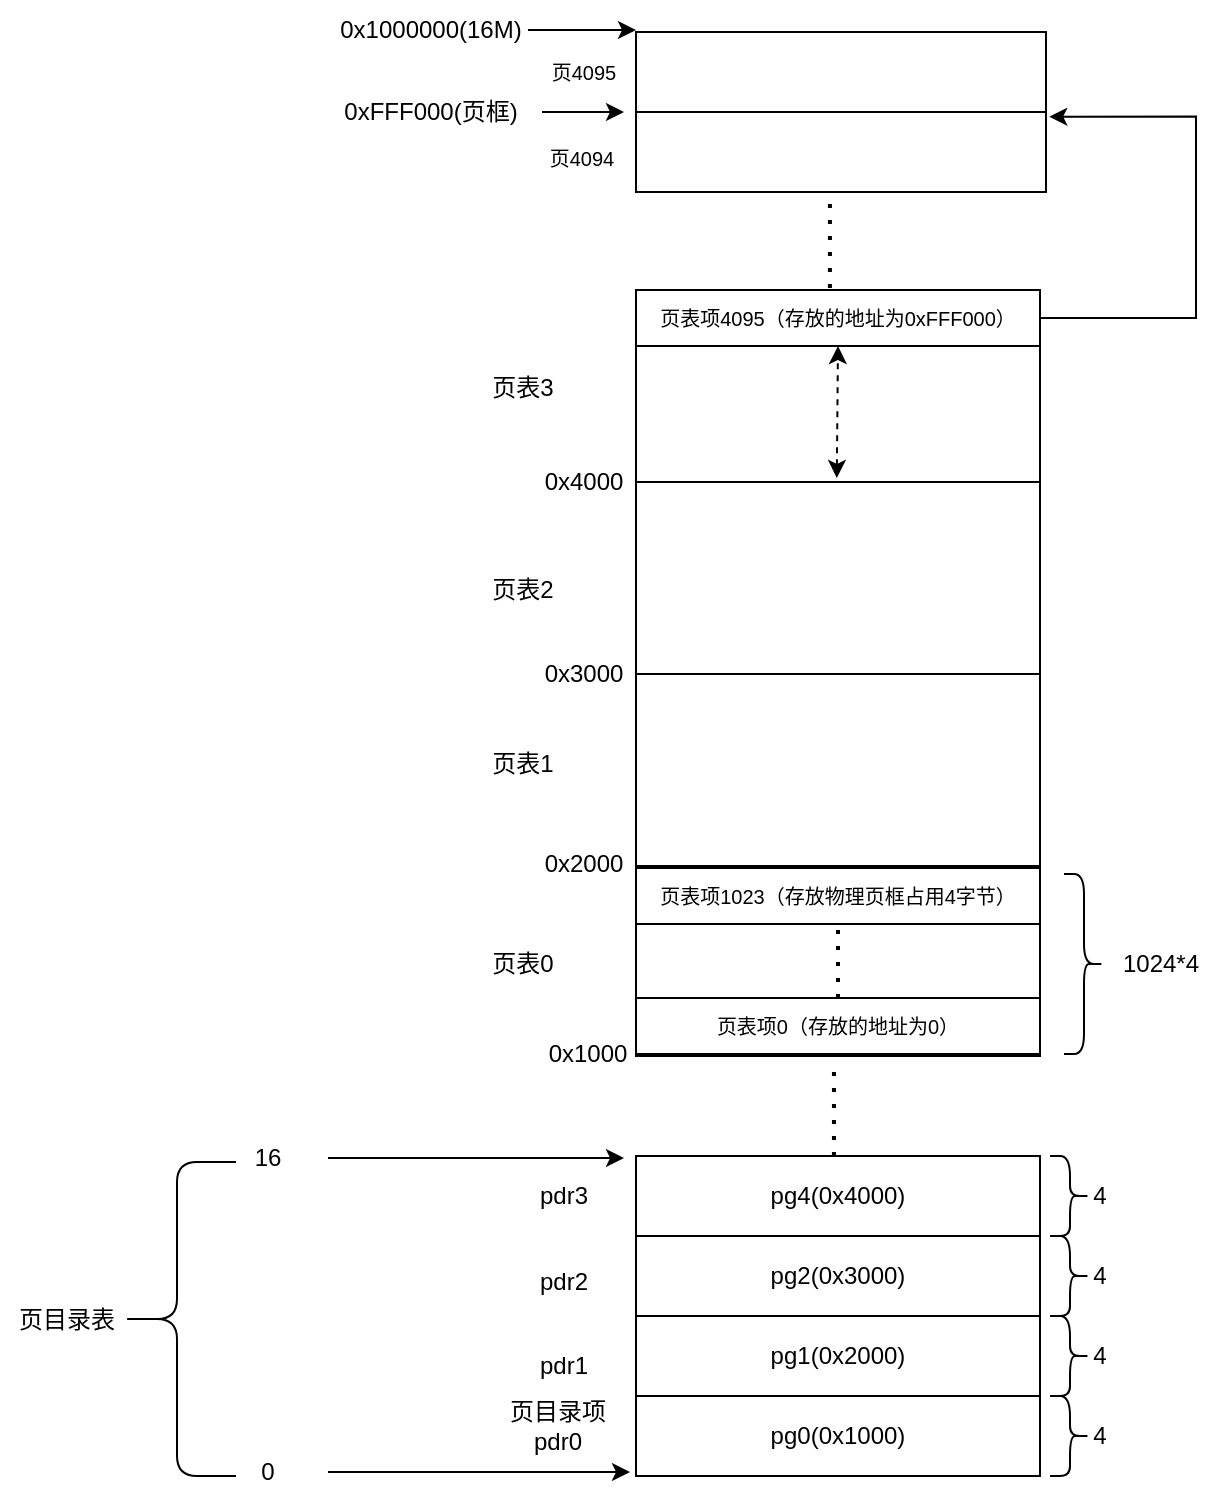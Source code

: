<mxfile version="20.2.4" type="github">
  <diagram id="Sn3NqzvYnHhoxN-BO4FH" name="第 1 页">
    <mxGraphModel dx="754" dy="1623" grid="0" gridSize="10" guides="1" tooltips="1" connect="1" arrows="1" fold="1" page="1" pageScale="1" pageWidth="827" pageHeight="1169" math="0" shadow="0">
      <root>
        <mxCell id="0" />
        <mxCell id="1" parent="0" />
        <mxCell id="ZRvVDtTBW8opCcVsUrqt-40" style="edgeStyle=orthogonalEdgeStyle;rounded=0;orthogonalLoop=1;jettySize=auto;html=1;exitX=1;exitY=0.5;exitDx=0;exitDy=0;" edge="1" parent="1" source="ZRvVDtTBW8opCcVsUrqt-38">
          <mxGeometry relative="1" as="geometry">
            <mxPoint x="366" y="594" as="targetPoint" />
          </mxGeometry>
        </mxCell>
        <mxCell id="ZRvVDtTBW8opCcVsUrqt-38" value="0" style="text;html=1;strokeColor=none;fillColor=none;align=center;verticalAlign=middle;whiteSpace=wrap;rounded=0;" vertex="1" parent="1">
          <mxGeometry x="155" y="579" width="60" height="30" as="geometry" />
        </mxCell>
        <mxCell id="ZRvVDtTBW8opCcVsUrqt-46" style="edgeStyle=orthogonalEdgeStyle;rounded=0;orthogonalLoop=1;jettySize=auto;html=1;" edge="1" parent="1" source="ZRvVDtTBW8opCcVsUrqt-43">
          <mxGeometry relative="1" as="geometry">
            <mxPoint x="369" y="-127" as="targetPoint" />
          </mxGeometry>
        </mxCell>
        <mxCell id="ZRvVDtTBW8opCcVsUrqt-43" value="0x1000000(16M)" style="text;html=1;strokeColor=none;fillColor=none;align=center;verticalAlign=middle;whiteSpace=wrap;rounded=0;" vertex="1" parent="1">
          <mxGeometry x="218" y="-142" width="97" height="30" as="geometry" />
        </mxCell>
        <mxCell id="ZRvVDtTBW8opCcVsUrqt-47" value="" style="shape=table;startSize=0;container=1;collapsible=0;childLayout=tableLayout;" vertex="1" parent="1">
          <mxGeometry x="369" y="436" width="202" height="160" as="geometry" />
        </mxCell>
        <mxCell id="ZRvVDtTBW8opCcVsUrqt-48" value="" style="shape=tableRow;horizontal=0;startSize=0;swimlaneHead=0;swimlaneBody=0;top=0;left=0;bottom=0;right=0;collapsible=0;dropTarget=0;fillColor=none;points=[[0,0.5],[1,0.5]];portConstraint=eastwest;" vertex="1" parent="ZRvVDtTBW8opCcVsUrqt-47">
          <mxGeometry width="202" height="40" as="geometry" />
        </mxCell>
        <mxCell id="ZRvVDtTBW8opCcVsUrqt-49" value="pg4(0x4000)" style="shape=partialRectangle;html=1;whiteSpace=wrap;connectable=0;overflow=hidden;fillColor=none;top=0;left=0;bottom=0;right=0;pointerEvents=1;" vertex="1" parent="ZRvVDtTBW8opCcVsUrqt-48">
          <mxGeometry width="202" height="40" as="geometry">
            <mxRectangle width="202" height="40" as="alternateBounds" />
          </mxGeometry>
        </mxCell>
        <mxCell id="ZRvVDtTBW8opCcVsUrqt-50" value="" style="shape=tableRow;horizontal=0;startSize=0;swimlaneHead=0;swimlaneBody=0;top=0;left=0;bottom=0;right=0;collapsible=0;dropTarget=0;fillColor=none;points=[[0,0.5],[1,0.5]];portConstraint=eastwest;" vertex="1" parent="ZRvVDtTBW8opCcVsUrqt-47">
          <mxGeometry y="40" width="202" height="40" as="geometry" />
        </mxCell>
        <mxCell id="ZRvVDtTBW8opCcVsUrqt-51" value="pg2(0x3000)" style="shape=partialRectangle;html=1;whiteSpace=wrap;connectable=0;overflow=hidden;fillColor=none;top=0;left=0;bottom=0;right=0;pointerEvents=1;" vertex="1" parent="ZRvVDtTBW8opCcVsUrqt-50">
          <mxGeometry width="202" height="40" as="geometry">
            <mxRectangle width="202" height="40" as="alternateBounds" />
          </mxGeometry>
        </mxCell>
        <mxCell id="ZRvVDtTBW8opCcVsUrqt-52" value="" style="shape=tableRow;horizontal=0;startSize=0;swimlaneHead=0;swimlaneBody=0;top=0;left=0;bottom=0;right=0;collapsible=0;dropTarget=0;fillColor=none;points=[[0,0.5],[1,0.5]];portConstraint=eastwest;" vertex="1" parent="ZRvVDtTBW8opCcVsUrqt-47">
          <mxGeometry y="80" width="202" height="40" as="geometry" />
        </mxCell>
        <mxCell id="ZRvVDtTBW8opCcVsUrqt-53" value="pg1(0x2000)" style="shape=partialRectangle;html=1;whiteSpace=wrap;connectable=0;overflow=hidden;fillColor=none;top=0;left=0;bottom=0;right=0;pointerEvents=1;" vertex="1" parent="ZRvVDtTBW8opCcVsUrqt-52">
          <mxGeometry width="202" height="40" as="geometry">
            <mxRectangle width="202" height="40" as="alternateBounds" />
          </mxGeometry>
        </mxCell>
        <mxCell id="ZRvVDtTBW8opCcVsUrqt-54" value="" style="shape=tableRow;horizontal=0;startSize=0;swimlaneHead=0;swimlaneBody=0;top=0;left=0;bottom=0;right=0;collapsible=0;dropTarget=0;fillColor=none;points=[[0,0.5],[1,0.5]];portConstraint=eastwest;" vertex="1" parent="ZRvVDtTBW8opCcVsUrqt-47">
          <mxGeometry y="120" width="202" height="40" as="geometry" />
        </mxCell>
        <mxCell id="ZRvVDtTBW8opCcVsUrqt-55" value="pg0(0x1000)" style="shape=partialRectangle;html=1;whiteSpace=wrap;connectable=0;overflow=hidden;fillColor=none;top=0;left=0;bottom=0;right=0;pointerEvents=1;" vertex="1" parent="ZRvVDtTBW8opCcVsUrqt-54">
          <mxGeometry width="202" height="40" as="geometry">
            <mxRectangle width="202" height="40" as="alternateBounds" />
          </mxGeometry>
        </mxCell>
        <mxCell id="ZRvVDtTBW8opCcVsUrqt-56" value="" style="shape=curlyBracket;whiteSpace=wrap;html=1;rounded=1;flipH=1;size=0.5;" vertex="1" parent="1">
          <mxGeometry x="576" y="556" width="20" height="40" as="geometry" />
        </mxCell>
        <mxCell id="ZRvVDtTBW8opCcVsUrqt-57" value="4" style="text;html=1;strokeColor=none;fillColor=none;align=center;verticalAlign=middle;whiteSpace=wrap;rounded=0;" vertex="1" parent="1">
          <mxGeometry x="571" y="561" width="60" height="30" as="geometry" />
        </mxCell>
        <mxCell id="ZRvVDtTBW8opCcVsUrqt-59" value="" style="shape=curlyBracket;whiteSpace=wrap;html=1;rounded=1;flipH=1;size=0.5;" vertex="1" parent="1">
          <mxGeometry x="576" y="516" width="20" height="40" as="geometry" />
        </mxCell>
        <mxCell id="ZRvVDtTBW8opCcVsUrqt-60" value="4" style="text;html=1;strokeColor=none;fillColor=none;align=center;verticalAlign=middle;whiteSpace=wrap;rounded=0;" vertex="1" parent="1">
          <mxGeometry x="571" y="521" width="60" height="30" as="geometry" />
        </mxCell>
        <mxCell id="ZRvVDtTBW8opCcVsUrqt-61" value="" style="shape=curlyBracket;whiteSpace=wrap;html=1;rounded=1;flipH=1;size=0.5;" vertex="1" parent="1">
          <mxGeometry x="576" y="476" width="20" height="40" as="geometry" />
        </mxCell>
        <mxCell id="ZRvVDtTBW8opCcVsUrqt-62" value="4" style="text;html=1;strokeColor=none;fillColor=none;align=center;verticalAlign=middle;whiteSpace=wrap;rounded=0;" vertex="1" parent="1">
          <mxGeometry x="571" y="481" width="60" height="30" as="geometry" />
        </mxCell>
        <mxCell id="ZRvVDtTBW8opCcVsUrqt-65" value="" style="shape=curlyBracket;whiteSpace=wrap;html=1;rounded=1;flipH=1;size=0.5;" vertex="1" parent="1">
          <mxGeometry x="576" y="436" width="20" height="40" as="geometry" />
        </mxCell>
        <mxCell id="ZRvVDtTBW8opCcVsUrqt-66" value="4" style="text;html=1;strokeColor=none;fillColor=none;align=center;verticalAlign=middle;whiteSpace=wrap;rounded=0;" vertex="1" parent="1">
          <mxGeometry x="571" y="441" width="60" height="30" as="geometry" />
        </mxCell>
        <mxCell id="ZRvVDtTBW8opCcVsUrqt-70" value="pdr3" style="text;html=1;strokeColor=none;fillColor=none;align=center;verticalAlign=middle;whiteSpace=wrap;rounded=0;" vertex="1" parent="1">
          <mxGeometry x="303" y="441" width="60" height="30" as="geometry" />
        </mxCell>
        <mxCell id="ZRvVDtTBW8opCcVsUrqt-71" value="pdr1" style="text;html=1;strokeColor=none;fillColor=none;align=center;verticalAlign=middle;whiteSpace=wrap;rounded=0;" vertex="1" parent="1">
          <mxGeometry x="303" y="526" width="60" height="30" as="geometry" />
        </mxCell>
        <mxCell id="ZRvVDtTBW8opCcVsUrqt-72" value="页目录项 pdr0" style="text;html=1;strokeColor=none;fillColor=none;align=center;verticalAlign=middle;whiteSpace=wrap;rounded=0;" vertex="1" parent="1">
          <mxGeometry x="300" y="556" width="60" height="30" as="geometry" />
        </mxCell>
        <mxCell id="ZRvVDtTBW8opCcVsUrqt-73" value="pdr2" style="text;html=1;strokeColor=none;fillColor=none;align=center;verticalAlign=middle;whiteSpace=wrap;rounded=0;" vertex="1" parent="1">
          <mxGeometry x="303" y="484" width="60" height="30" as="geometry" />
        </mxCell>
        <mxCell id="ZRvVDtTBW8opCcVsUrqt-77" style="edgeStyle=orthogonalEdgeStyle;rounded=0;orthogonalLoop=1;jettySize=auto;html=1;exitX=1;exitY=0.5;exitDx=0;exitDy=0;" edge="1" parent="1" source="ZRvVDtTBW8opCcVsUrqt-75">
          <mxGeometry relative="1" as="geometry">
            <mxPoint x="363" y="437" as="targetPoint" />
          </mxGeometry>
        </mxCell>
        <mxCell id="ZRvVDtTBW8opCcVsUrqt-75" value="16" style="text;html=1;strokeColor=none;fillColor=none;align=center;verticalAlign=middle;whiteSpace=wrap;rounded=0;" vertex="1" parent="1">
          <mxGeometry x="155" y="422" width="60" height="30" as="geometry" />
        </mxCell>
        <mxCell id="ZRvVDtTBW8opCcVsUrqt-78" value="" style="shape=curlyBracket;whiteSpace=wrap;html=1;rounded=1;flipH=1;rotation=-180;" vertex="1" parent="1">
          <mxGeometry x="110" y="439" width="59" height="157" as="geometry" />
        </mxCell>
        <mxCell id="ZRvVDtTBW8opCcVsUrqt-79" value="页目录表" style="text;html=1;align=center;verticalAlign=middle;resizable=0;points=[];autosize=1;strokeColor=none;fillColor=none;" vertex="1" parent="1">
          <mxGeometry x="51" y="504.5" width="66" height="26" as="geometry" />
        </mxCell>
        <mxCell id="ZRvVDtTBW8opCcVsUrqt-81" value="" style="shape=table;startSize=0;container=1;collapsible=0;childLayout=tableLayout;" vertex="1" parent="1">
          <mxGeometry x="369" y="3" width="202" height="383" as="geometry" />
        </mxCell>
        <mxCell id="ZRvVDtTBW8opCcVsUrqt-84" value="" style="shape=tableRow;horizontal=0;startSize=0;swimlaneHead=0;swimlaneBody=0;top=0;left=0;bottom=0;right=0;collapsible=0;dropTarget=0;fillColor=none;points=[[0,0.5],[1,0.5]];portConstraint=eastwest;" vertex="1" parent="ZRvVDtTBW8opCcVsUrqt-81">
          <mxGeometry width="202" height="96" as="geometry" />
        </mxCell>
        <mxCell id="ZRvVDtTBW8opCcVsUrqt-85" value="" style="shape=partialRectangle;html=1;whiteSpace=wrap;connectable=0;overflow=hidden;fillColor=none;top=0;left=0;bottom=0;right=0;pointerEvents=1;" vertex="1" parent="ZRvVDtTBW8opCcVsUrqt-84">
          <mxGeometry width="202" height="96" as="geometry">
            <mxRectangle width="202" height="96" as="alternateBounds" />
          </mxGeometry>
        </mxCell>
        <mxCell id="ZRvVDtTBW8opCcVsUrqt-86" value="" style="shape=tableRow;horizontal=0;startSize=0;swimlaneHead=0;swimlaneBody=0;top=0;left=0;bottom=0;right=0;collapsible=0;dropTarget=0;fillColor=none;points=[[0,0.5],[1,0.5]];portConstraint=eastwest;" vertex="1" parent="ZRvVDtTBW8opCcVsUrqt-81">
          <mxGeometry y="96" width="202" height="96" as="geometry" />
        </mxCell>
        <mxCell id="ZRvVDtTBW8opCcVsUrqt-87" value="" style="shape=partialRectangle;html=1;whiteSpace=wrap;connectable=0;overflow=hidden;fillColor=none;top=0;left=0;bottom=0;right=0;pointerEvents=1;" vertex="1" parent="ZRvVDtTBW8opCcVsUrqt-86">
          <mxGeometry width="202" height="96" as="geometry">
            <mxRectangle width="202" height="96" as="alternateBounds" />
          </mxGeometry>
        </mxCell>
        <mxCell id="ZRvVDtTBW8opCcVsUrqt-88" value="" style="shape=tableRow;horizontal=0;startSize=0;swimlaneHead=0;swimlaneBody=0;top=0;left=0;bottom=0;right=0;collapsible=0;dropTarget=0;fillColor=none;points=[[0,0.5],[1,0.5]];portConstraint=eastwest;" vertex="1" parent="ZRvVDtTBW8opCcVsUrqt-81">
          <mxGeometry y="192" width="202" height="96" as="geometry" />
        </mxCell>
        <mxCell id="ZRvVDtTBW8opCcVsUrqt-89" value="" style="shape=partialRectangle;html=1;whiteSpace=wrap;connectable=0;overflow=hidden;fillColor=none;top=0;left=0;bottom=0;right=0;pointerEvents=1;" vertex="1" parent="ZRvVDtTBW8opCcVsUrqt-88">
          <mxGeometry width="202" height="96" as="geometry">
            <mxRectangle width="202" height="96" as="alternateBounds" />
          </mxGeometry>
        </mxCell>
        <mxCell id="ZRvVDtTBW8opCcVsUrqt-82" value="" style="shape=tableRow;horizontal=0;startSize=0;swimlaneHead=0;swimlaneBody=0;top=0;left=0;bottom=0;right=0;collapsible=0;dropTarget=0;fillColor=none;points=[[0,0.5],[1,0.5]];portConstraint=eastwest;" vertex="1" parent="ZRvVDtTBW8opCcVsUrqt-81">
          <mxGeometry y="288" width="202" height="95" as="geometry" />
        </mxCell>
        <mxCell id="ZRvVDtTBW8opCcVsUrqt-83" value="" style="shape=partialRectangle;html=1;whiteSpace=wrap;connectable=0;overflow=hidden;fillColor=none;top=0;left=0;bottom=0;right=0;pointerEvents=1;" vertex="1" parent="ZRvVDtTBW8opCcVsUrqt-82">
          <mxGeometry width="202" height="95" as="geometry">
            <mxRectangle width="202" height="95" as="alternateBounds" />
          </mxGeometry>
        </mxCell>
        <mxCell id="ZRvVDtTBW8opCcVsUrqt-90" value="页表0" style="text;html=1;align=center;verticalAlign=middle;resizable=0;points=[];autosize=1;strokeColor=none;fillColor=none;" vertex="1" parent="1">
          <mxGeometry x="287" y="327" width="49" height="26" as="geometry" />
        </mxCell>
        <mxCell id="ZRvVDtTBW8opCcVsUrqt-92" value="页表1" style="text;html=1;align=center;verticalAlign=middle;resizable=0;points=[];autosize=1;strokeColor=none;fillColor=none;" vertex="1" parent="1">
          <mxGeometry x="287" y="227" width="49" height="26" as="geometry" />
        </mxCell>
        <mxCell id="ZRvVDtTBW8opCcVsUrqt-93" value="页表2" style="text;html=1;align=center;verticalAlign=middle;resizable=0;points=[];autosize=1;strokeColor=none;fillColor=none;" vertex="1" parent="1">
          <mxGeometry x="287" y="140" width="49" height="26" as="geometry" />
        </mxCell>
        <mxCell id="ZRvVDtTBW8opCcVsUrqt-94" value="页表3" style="text;html=1;align=center;verticalAlign=middle;resizable=0;points=[];autosize=1;strokeColor=none;fillColor=none;" vertex="1" parent="1">
          <mxGeometry x="287" y="39" width="49" height="26" as="geometry" />
        </mxCell>
        <mxCell id="ZRvVDtTBW8opCcVsUrqt-96" value="0x1000" style="text;html=1;strokeColor=none;fillColor=none;align=center;verticalAlign=middle;whiteSpace=wrap;rounded=0;" vertex="1" parent="1">
          <mxGeometry x="315" y="370" width="60" height="30" as="geometry" />
        </mxCell>
        <mxCell id="ZRvVDtTBW8opCcVsUrqt-97" value="0x2000" style="text;html=1;strokeColor=none;fillColor=none;align=center;verticalAlign=middle;whiteSpace=wrap;rounded=0;" vertex="1" parent="1">
          <mxGeometry x="313" y="275" width="60" height="30" as="geometry" />
        </mxCell>
        <mxCell id="ZRvVDtTBW8opCcVsUrqt-98" value="0x3000" style="text;html=1;strokeColor=none;fillColor=none;align=center;verticalAlign=middle;whiteSpace=wrap;rounded=0;" vertex="1" parent="1">
          <mxGeometry x="313" y="179.5" width="60" height="30" as="geometry" />
        </mxCell>
        <mxCell id="ZRvVDtTBW8opCcVsUrqt-99" value="0x4000" style="text;html=1;strokeColor=none;fillColor=none;align=center;verticalAlign=middle;whiteSpace=wrap;rounded=0;" vertex="1" parent="1">
          <mxGeometry x="313" y="84" width="60" height="30" as="geometry" />
        </mxCell>
        <mxCell id="ZRvVDtTBW8opCcVsUrqt-101" value="" style="shape=curlyBracket;whiteSpace=wrap;html=1;rounded=1;flipH=1;size=0.5;" vertex="1" parent="1">
          <mxGeometry x="583" y="295" width="20" height="90" as="geometry" />
        </mxCell>
        <mxCell id="ZRvVDtTBW8opCcVsUrqt-104" value="1024*4" style="text;html=1;align=center;verticalAlign=middle;resizable=0;points=[];autosize=1;strokeColor=none;fillColor=none;" vertex="1" parent="1">
          <mxGeometry x="603" y="327" width="56" height="26" as="geometry" />
        </mxCell>
        <mxCell id="ZRvVDtTBW8opCcVsUrqt-106" value="页表项0（存放的地址为0）" style="rounded=0;whiteSpace=wrap;html=1;fontSize=10;" vertex="1" parent="1">
          <mxGeometry x="369" y="357" width="202" height="28" as="geometry" />
        </mxCell>
        <mxCell id="ZRvVDtTBW8opCcVsUrqt-107" value="页表项1023（存放物理页框占用4字节）" style="rounded=0;whiteSpace=wrap;html=1;fontSize=10;" vertex="1" parent="1">
          <mxGeometry x="369" y="292" width="202" height="28" as="geometry" />
        </mxCell>
        <mxCell id="ZRvVDtTBW8opCcVsUrqt-108" value="" style="shape=table;startSize=0;container=1;collapsible=0;childLayout=tableLayout;fontSize=10;" vertex="1" parent="1">
          <mxGeometry x="369" y="-126" width="205" height="80" as="geometry" />
        </mxCell>
        <mxCell id="ZRvVDtTBW8opCcVsUrqt-109" value="" style="shape=tableRow;horizontal=0;startSize=0;swimlaneHead=0;swimlaneBody=0;top=0;left=0;bottom=0;right=0;collapsible=0;dropTarget=0;fillColor=none;points=[[0,0.5],[1,0.5]];portConstraint=eastwest;fontSize=10;" vertex="1" parent="ZRvVDtTBW8opCcVsUrqt-108">
          <mxGeometry width="205" height="40" as="geometry" />
        </mxCell>
        <mxCell id="ZRvVDtTBW8opCcVsUrqt-110" value="" style="shape=partialRectangle;html=1;whiteSpace=wrap;connectable=0;overflow=hidden;fillColor=none;top=0;left=0;bottom=0;right=0;pointerEvents=1;fontSize=10;" vertex="1" parent="ZRvVDtTBW8opCcVsUrqt-109">
          <mxGeometry width="205" height="40" as="geometry">
            <mxRectangle width="205" height="40" as="alternateBounds" />
          </mxGeometry>
        </mxCell>
        <mxCell id="ZRvVDtTBW8opCcVsUrqt-111" value="" style="shape=tableRow;horizontal=0;startSize=0;swimlaneHead=0;swimlaneBody=0;top=0;left=0;bottom=0;right=0;collapsible=0;dropTarget=0;fillColor=none;points=[[0,0.5],[1,0.5]];portConstraint=eastwest;fontSize=10;" vertex="1" parent="ZRvVDtTBW8opCcVsUrqt-108">
          <mxGeometry y="40" width="205" height="40" as="geometry" />
        </mxCell>
        <mxCell id="ZRvVDtTBW8opCcVsUrqt-112" value="" style="shape=partialRectangle;html=1;whiteSpace=wrap;connectable=0;overflow=hidden;fillColor=none;top=0;left=0;bottom=0;right=0;pointerEvents=1;fontSize=10;" vertex="1" parent="ZRvVDtTBW8opCcVsUrqt-111">
          <mxGeometry width="205" height="40" as="geometry">
            <mxRectangle width="205" height="40" as="alternateBounds" />
          </mxGeometry>
        </mxCell>
        <mxCell id="ZRvVDtTBW8opCcVsUrqt-114" style="edgeStyle=orthogonalEdgeStyle;rounded=0;orthogonalLoop=1;jettySize=auto;html=1;fontSize=10;" edge="1" parent="1" source="ZRvVDtTBW8opCcVsUrqt-113">
          <mxGeometry relative="1" as="geometry">
            <mxPoint x="363" y="-86" as="targetPoint" />
          </mxGeometry>
        </mxCell>
        <mxCell id="ZRvVDtTBW8opCcVsUrqt-113" value="0xFFF000(页框)" style="text;html=1;strokeColor=none;fillColor=none;align=center;verticalAlign=middle;whiteSpace=wrap;rounded=0;" vertex="1" parent="1">
          <mxGeometry x="211" y="-101" width="111" height="30" as="geometry" />
        </mxCell>
        <mxCell id="ZRvVDtTBW8opCcVsUrqt-123" style="edgeStyle=orthogonalEdgeStyle;rounded=0;orthogonalLoop=1;jettySize=auto;html=1;exitX=1;exitY=0.5;exitDx=0;exitDy=0;fontSize=10;entryX=1.008;entryY=0.058;entryDx=0;entryDy=0;entryPerimeter=0;" edge="1" parent="1" source="ZRvVDtTBW8opCcVsUrqt-115" target="ZRvVDtTBW8opCcVsUrqt-111">
          <mxGeometry relative="1" as="geometry">
            <mxPoint x="657.034" y="-90.586" as="targetPoint" />
            <Array as="points">
              <mxPoint x="649" y="17" />
              <mxPoint x="649" y="-84" />
            </Array>
          </mxGeometry>
        </mxCell>
        <mxCell id="ZRvVDtTBW8opCcVsUrqt-115" value="页表项4095（存放的地址为0xFFF000）" style="rounded=0;whiteSpace=wrap;html=1;fontSize=10;" vertex="1" parent="1">
          <mxGeometry x="369" y="3" width="202" height="28" as="geometry" />
        </mxCell>
        <mxCell id="ZRvVDtTBW8opCcVsUrqt-116" value="页4095" style="text;html=1;strokeColor=none;fillColor=none;align=center;verticalAlign=middle;whiteSpace=wrap;rounded=0;fontSize=10;" vertex="1" parent="1">
          <mxGeometry x="313" y="-121" width="60" height="30" as="geometry" />
        </mxCell>
        <mxCell id="ZRvVDtTBW8opCcVsUrqt-117" value="页4094" style="text;html=1;strokeColor=none;fillColor=none;align=center;verticalAlign=middle;whiteSpace=wrap;rounded=0;fontSize=10;" vertex="1" parent="1">
          <mxGeometry x="312" y="-78" width="60" height="30" as="geometry" />
        </mxCell>
        <mxCell id="ZRvVDtTBW8opCcVsUrqt-118" value="" style="endArrow=none;dashed=1;html=1;dashPattern=1 3;strokeWidth=2;rounded=0;fontSize=10;exitX=0.5;exitY=0;exitDx=0;exitDy=0;entryX=0.5;entryY=1;entryDx=0;entryDy=0;" edge="1" parent="1" source="ZRvVDtTBW8opCcVsUrqt-106" target="ZRvVDtTBW8opCcVsUrqt-107">
          <mxGeometry width="50" height="50" relative="1" as="geometry">
            <mxPoint x="427" y="370" as="sourcePoint" />
            <mxPoint x="477" y="320" as="targetPoint" />
          </mxGeometry>
        </mxCell>
        <mxCell id="ZRvVDtTBW8opCcVsUrqt-119" value="" style="endArrow=none;dashed=1;html=1;dashPattern=1 3;strokeWidth=2;rounded=0;fontSize=10;entryX=0.49;entryY=1.021;entryDx=0;entryDy=0;entryPerimeter=0;exitX=0.49;exitY=0;exitDx=0;exitDy=0;exitPerimeter=0;" edge="1" parent="1" source="ZRvVDtTBW8opCcVsUrqt-48" target="ZRvVDtTBW8opCcVsUrqt-82">
          <mxGeometry width="50" height="50" relative="1" as="geometry">
            <mxPoint x="438" y="440" as="sourcePoint" />
            <mxPoint x="488" y="390" as="targetPoint" />
          </mxGeometry>
        </mxCell>
        <mxCell id="ZRvVDtTBW8opCcVsUrqt-120" value="" style="endArrow=none;dashed=1;html=1;dashPattern=1 3;strokeWidth=2;rounded=0;fontSize=10;entryX=0.473;entryY=1.075;entryDx=0;entryDy=0;entryPerimeter=0;exitX=0.48;exitY=-0.01;exitDx=0;exitDy=0;exitPerimeter=0;" edge="1" parent="1" source="ZRvVDtTBW8opCcVsUrqt-84" target="ZRvVDtTBW8opCcVsUrqt-111">
          <mxGeometry width="50" height="50" relative="1" as="geometry">
            <mxPoint x="446" y="3" as="sourcePoint" />
            <mxPoint x="496" y="-47" as="targetPoint" />
          </mxGeometry>
        </mxCell>
        <mxCell id="ZRvVDtTBW8opCcVsUrqt-124" value="" style="endArrow=classic;startArrow=classic;html=1;rounded=0;fontSize=10;entryX=0.5;entryY=1;entryDx=0;entryDy=0;exitX=0.497;exitY=-0.021;exitDx=0;exitDy=0;exitPerimeter=0;dashed=1;" edge="1" parent="1" source="ZRvVDtTBW8opCcVsUrqt-86" target="ZRvVDtTBW8opCcVsUrqt-115">
          <mxGeometry width="50" height="50" relative="1" as="geometry">
            <mxPoint x="440" y="86" as="sourcePoint" />
            <mxPoint x="490" y="36" as="targetPoint" />
          </mxGeometry>
        </mxCell>
      </root>
    </mxGraphModel>
  </diagram>
</mxfile>
